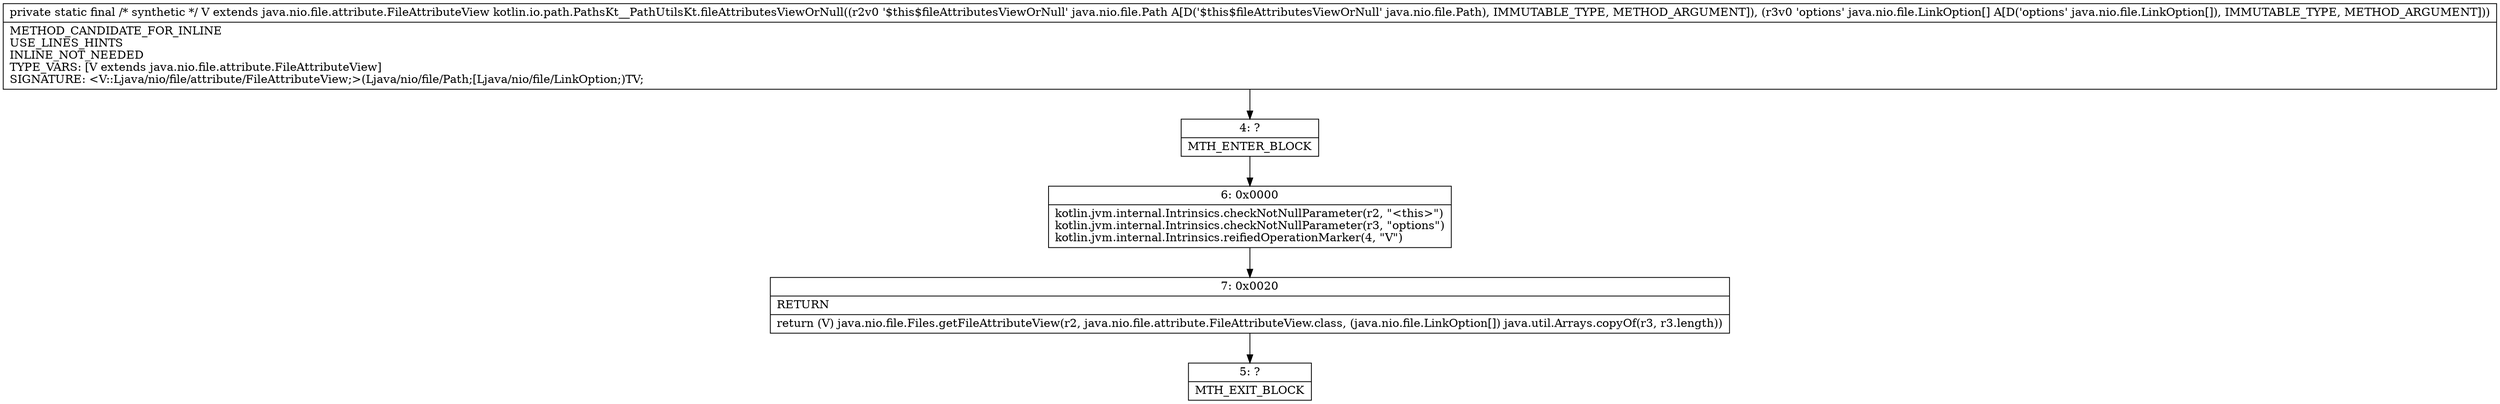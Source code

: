 digraph "CFG forkotlin.io.path.PathsKt__PathUtilsKt.fileAttributesViewOrNull(Ljava\/nio\/file\/Path;[Ljava\/nio\/file\/LinkOption;)Ljava\/nio\/file\/attribute\/FileAttributeView;" {
Node_4 [shape=record,label="{4\:\ ?|MTH_ENTER_BLOCK\l}"];
Node_6 [shape=record,label="{6\:\ 0x0000|kotlin.jvm.internal.Intrinsics.checkNotNullParameter(r2, \"\<this\>\")\lkotlin.jvm.internal.Intrinsics.checkNotNullParameter(r3, \"options\")\lkotlin.jvm.internal.Intrinsics.reifiedOperationMarker(4, \"V\")\l}"];
Node_7 [shape=record,label="{7\:\ 0x0020|RETURN\l|return (V) java.nio.file.Files.getFileAttributeView(r2, java.nio.file.attribute.FileAttributeView.class, (java.nio.file.LinkOption[]) java.util.Arrays.copyOf(r3, r3.length))\l}"];
Node_5 [shape=record,label="{5\:\ ?|MTH_EXIT_BLOCK\l}"];
MethodNode[shape=record,label="{private static final \/* synthetic *\/ V extends java.nio.file.attribute.FileAttributeView kotlin.io.path.PathsKt__PathUtilsKt.fileAttributesViewOrNull((r2v0 '$this$fileAttributesViewOrNull' java.nio.file.Path A[D('$this$fileAttributesViewOrNull' java.nio.file.Path), IMMUTABLE_TYPE, METHOD_ARGUMENT]), (r3v0 'options' java.nio.file.LinkOption[] A[D('options' java.nio.file.LinkOption[]), IMMUTABLE_TYPE, METHOD_ARGUMENT]))  | METHOD_CANDIDATE_FOR_INLINE\lUSE_LINES_HINTS\lINLINE_NOT_NEEDED\lTYPE_VARS: [V extends java.nio.file.attribute.FileAttributeView]\lSIGNATURE: \<V::Ljava\/nio\/file\/attribute\/FileAttributeView;\>(Ljava\/nio\/file\/Path;[Ljava\/nio\/file\/LinkOption;)TV;\l}"];
MethodNode -> Node_4;Node_4 -> Node_6;
Node_6 -> Node_7;
Node_7 -> Node_5;
}

